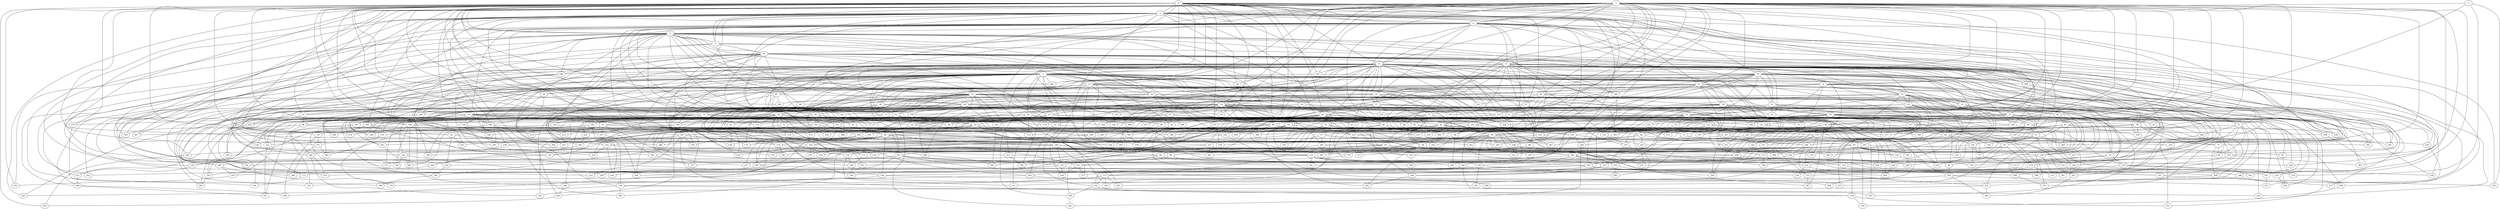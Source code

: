 strict graph "barabasi_albert_graph(400,3)" {
0;
1;
2;
3;
4;
5;
6;
7;
8;
9;
10;
11;
12;
13;
14;
15;
16;
17;
18;
19;
20;
21;
22;
23;
24;
25;
26;
27;
28;
29;
30;
31;
32;
33;
34;
35;
36;
37;
38;
39;
40;
41;
42;
43;
44;
45;
46;
47;
48;
49;
50;
51;
52;
53;
54;
55;
56;
57;
58;
59;
60;
61;
62;
63;
64;
65;
66;
67;
68;
69;
70;
71;
72;
73;
74;
75;
76;
77;
78;
79;
80;
81;
82;
83;
84;
85;
86;
87;
88;
89;
90;
91;
92;
93;
94;
95;
96;
97;
98;
99;
100;
101;
102;
103;
104;
105;
106;
107;
108;
109;
110;
111;
112;
113;
114;
115;
116;
117;
118;
119;
120;
121;
122;
123;
124;
125;
126;
127;
128;
129;
130;
131;
132;
133;
134;
135;
136;
137;
138;
139;
140;
141;
142;
143;
144;
145;
146;
147;
148;
149;
150;
151;
152;
153;
154;
155;
156;
157;
158;
159;
160;
161;
162;
163;
164;
165;
166;
167;
168;
169;
170;
171;
172;
173;
174;
175;
176;
177;
178;
179;
180;
181;
182;
183;
184;
185;
186;
187;
188;
189;
190;
191;
192;
193;
194;
195;
196;
197;
198;
199;
200;
201;
202;
203;
204;
205;
206;
207;
208;
209;
210;
211;
212;
213;
214;
215;
216;
217;
218;
219;
220;
221;
222;
223;
224;
225;
226;
227;
228;
229;
230;
231;
232;
233;
234;
235;
236;
237;
238;
239;
240;
241;
242;
243;
244;
245;
246;
247;
248;
249;
250;
251;
252;
253;
254;
255;
256;
257;
258;
259;
260;
261;
262;
263;
264;
265;
266;
267;
268;
269;
270;
271;
272;
273;
274;
275;
276;
277;
278;
279;
280;
281;
282;
283;
284;
285;
286;
287;
288;
289;
290;
291;
292;
293;
294;
295;
296;
297;
298;
299;
300;
301;
302;
303;
304;
305;
306;
307;
308;
309;
310;
311;
312;
313;
314;
315;
316;
317;
318;
319;
320;
321;
322;
323;
324;
325;
326;
327;
328;
329;
330;
331;
332;
333;
334;
335;
336;
337;
338;
339;
340;
341;
342;
343;
344;
345;
346;
347;
348;
349;
350;
351;
352;
353;
354;
355;
356;
357;
358;
359;
360;
361;
362;
363;
364;
365;
366;
367;
368;
369;
370;
371;
372;
373;
374;
375;
376;
377;
378;
379;
380;
381;
382;
383;
384;
385;
386;
387;
388;
389;
390;
391;
392;
393;
394;
395;
396;
397;
398;
399;
0 -- 256  [is_available=True, prob="0.308667599367"];
0 -- 257  [is_available=True, prob="0.228977332198"];
0 -- 3  [is_available=True, prob="1.0"];
0 -- 4  [is_available=True, prob="1.0"];
0 -- 5  [is_available=True, prob="0.192857556539"];
0 -- 6  [is_available=True, prob="0.366102355191"];
0 -- 7  [is_available=True, prob="0.117944438739"];
0 -- 137  [is_available=True, prob="0.742471773669"];
0 -- 268  [is_available=True, prob="1.0"];
0 -- 13  [is_available=True, prob="0.198062897064"];
0 -- 14  [is_available=True, prob="1.0"];
0 -- 19  [is_available=True, prob="0.185405079694"];
0 -- 148  [is_available=True, prob="0.0605735356238"];
0 -- 150  [is_available=True, prob="0.36543481016"];
0 -- 23  [is_available=True, prob="0.735076526358"];
0 -- 24  [is_available=True, prob="0.11133490013"];
0 -- 156  [is_available=True, prob="1.0"];
0 -- 159  [is_available=True, prob="0.0488447899495"];
0 -- 288  [is_available=True, prob="0.867386626427"];
0 -- 162  [is_available=True, prob="0.329777788531"];
0 -- 166  [is_available=True, prob="0.372187069521"];
0 -- 40  [is_available=True, prob="0.467763392287"];
0 -- 297  [is_available=True, prob="1.0"];
0 -- 42  [is_available=True, prob="0.056471767199"];
0 -- 302  [is_available=True, prob="0.841446057516"];
0 -- 48  [is_available=True, prob="0.947910484106"];
0 -- 308  [is_available=True, prob="0.501861372136"];
0 -- 313  [is_available=True, prob="1.0"];
0 -- 333  [is_available=True, prob="0.176424582741"];
0 -- 207  [is_available=True, prob="1.0"];
0 -- 81  [is_available=True, prob="0.76716777917"];
0 -- 213  [is_available=True, prob="0.686405477697"];
0 -- 350  [is_available=True, prob="0.315138561085"];
0 -- 233  [is_available=True, prob="1.0"];
0 -- 108  [is_available=True, prob="0.679412244208"];
0 -- 376  [is_available=True, prob="0.793351878945"];
0 -- 397  [is_available=True, prob="0.589972288764"];
1 -- 3  [is_available=True, prob="0.561758579413"];
1 -- 4  [is_available=True, prob="1.0"];
1 -- 5  [is_available=True, prob="1.0"];
1 -- 6  [is_available=True, prob="0.971149947037"];
1 -- 8  [is_available=True, prob="0.286651360514"];
1 -- 9  [is_available=True, prob="1.0"];
1 -- 10  [is_available=True, prob="0.830532965726"];
1 -- 11  [is_available=True, prob="0.232319225973"];
1 -- 13  [is_available=True, prob="0.153039383321"];
1 -- 270  [is_available=True, prob="1.0"];
1 -- 143  [is_available=True, prob="0.250046207816"];
1 -- 16  [is_available=True, prob="0.623961514456"];
1 -- 19  [is_available=True, prob="1.0"];
1 -- 21  [is_available=True, prob="0.504623668248"];
1 -- 279  [is_available=True, prob="1.0"];
1 -- 26  [is_available=True, prob="1.0"];
1 -- 27  [is_available=True, prob="0.347397086211"];
1 -- 30  [is_available=True, prob="1.0"];
1 -- 283  [is_available=True, prob="1.0"];
1 -- 36  [is_available=True, prob="0.0193547489654"];
1 -- 38  [is_available=True, prob="0.586616775506"];
1 -- 167  [is_available=True, prob="0.756295713083"];
1 -- 41  [is_available=True, prob="0.112602275333"];
1 -- 44  [is_available=True, prob="0.623628223099"];
1 -- 50  [is_available=True, prob="1.0"];
1 -- 53  [is_available=True, prob="0.542017359466"];
1 -- 54  [is_available=True, prob="0.0194987726946"];
1 -- 137  [is_available=True, prob="0.415480098909"];
1 -- 187  [is_available=True, prob="0.301286578242"];
1 -- 61  [is_available=True, prob="1.0"];
1 -- 64  [is_available=True, prob="0.582317073545"];
1 -- 194  [is_available=True, prob="0.958224295968"];
1 -- 139  [is_available=True, prob="0.0174062816595"];
1 -- 75  [is_available=True, prob="0.58284238263"];
1 -- 322  [is_available=True, prob="0.106206428533"];
1 -- 227  [is_available=True, prob="0.517963843857"];
1 -- 267  [is_available=True, prob="0.0611792262606"];
1 -- 89  [is_available=True, prob="1.0"];
1 -- 92  [is_available=True, prob="0.215510731554"];
1 -- 99  [is_available=True, prob="1.0"];
1 -- 101  [is_available=True, prob="0.568553637434"];
1 -- 195  [is_available=True, prob="0.188701972249"];
1 -- 236  [is_available=True, prob="0.918821565007"];
1 -- 110  [is_available=True, prob="0.343818539885"];
1 -- 114  [is_available=True, prob="0.600099755056"];
1 -- 345  [is_available=True, prob="1.0"];
2 -- 49  [is_available=True, prob="0.456365733985"];
2 -- 3  [is_available=True, prob="1.0"];
2 -- 165  [is_available=True, prob="0.0939863981133"];
2 -- 219  [is_available=True, prob="0.763029385077"];
3 -- 4  [is_available=True, prob="0.725484674774"];
3 -- 9  [is_available=True, prob="0.743615035781"];
3 -- 267  [is_available=True, prob="0.176036175174"];
3 -- 12  [is_available=True, prob="0.675239642658"];
3 -- 143  [is_available=True, prob="1.0"];
3 -- 280  [is_available=True, prob="1.0"];
3 -- 21  [is_available=True, prob="0.314134906588"];
3 -- 152  [is_available=True, prob="0.575025199295"];
3 -- 26  [is_available=True, prob="0.232785265997"];
3 -- 165  [is_available=True, prob="1.0"];
3 -- 40  [is_available=True, prob="1.0"];
3 -- 170  [is_available=True, prob="0.347088367725"];
3 -- 44  [is_available=True, prob="0.325359667856"];
3 -- 180  [is_available=True, prob="0.826256494528"];
3 -- 55  [is_available=True, prob="0.69950754663"];
3 -- 67  [is_available=True, prob="0.525072982949"];
3 -- 70  [is_available=True, prob="0.797757617972"];
3 -- 328  [is_available=True, prob="0.618606020411"];
3 -- 329  [is_available=True, prob="0.95991862556"];
3 -- 81  [is_available=True, prob="1.0"];
3 -- 100  [is_available=True, prob="0.468478680188"];
3 -- 102  [is_available=True, prob="0.936174822556"];
3 -- 232  [is_available=True, prob="0.181651228575"];
3 -- 234  [is_available=True, prob="0.0377203518183"];
3 -- 372  [is_available=True, prob="0.563198420997"];
3 -- 125  [is_available=True, prob="0.0243173329017"];
3 -- 255  [is_available=True, prob="0.730785010674"];
4 -- 5  [is_available=True, prob="0.90211742015"];
4 -- 6  [is_available=True, prob="0.620176038329"];
4 -- 8  [is_available=True, prob="0.356974101491"];
4 -- 11  [is_available=True, prob="0.468249938754"];
4 -- 15  [is_available=True, prob="0.341374462794"];
4 -- 20  [is_available=True, prob="0.408392671152"];
4 -- 29  [is_available=True, prob="0.203292169594"];
4 -- 37  [is_available=True, prob="0.44005115431"];
4 -- 39  [is_available=True, prob="0.117193248307"];
4 -- 172  [is_available=True, prob="0.506051510934"];
4 -- 48  [is_available=True, prob="1.0"];
4 -- 69  [is_available=True, prob="0.782757732965"];
4 -- 326  [is_available=True, prob="0.898393314955"];
4 -- 76  [is_available=True, prob="0.407174938642"];
4 -- 77  [is_available=True, prob="0.931785487648"];
4 -- 78  [is_available=True, prob="0.190815180509"];
4 -- 87  [is_available=True, prob="1.0"];
4 -- 352  [is_available=True, prob="0.487150670716"];
4 -- 106  [is_available=True, prob="0.0460411884179"];
4 -- 295  [is_available=True, prob="1.0"];
4 -- 243  [is_available=True, prob="0.251918716346"];
4 -- 374  [is_available=True, prob="0.0106936450157"];
4 -- 254  [is_available=True, prob="0.471226234381"];
5 -- 258  [is_available=True, prob="0.582113193262"];
5 -- 7  [is_available=True, prob="0.226615397106"];
5 -- 9  [is_available=True, prob="0.121837317383"];
5 -- 10  [is_available=True, prob="0.734277740369"];
5 -- 142  [is_available=True, prob="0.599532445113"];
5 -- 146  [is_available=True, prob="0.287954806109"];
5 -- 22  [is_available=True, prob="0.446733830885"];
5 -- 152  [is_available=True, prob="0.143237984637"];
5 -- 282  [is_available=True, prob="0.264298850569"];
5 -- 31  [is_available=True, prob="0.0143418240055"];
5 -- 289  [is_available=True, prob="0.810499519123"];
5 -- 368  [is_available=True, prob="0.667015822566"];
5 -- 183  [is_available=True, prob="0.74373574591"];
5 -- 190  [is_available=True, prob="1.0"];
5 -- 117  [is_available=True, prob="0.289068110299"];
5 -- 197  [is_available=True, prob="0.295474056703"];
5 -- 333  [is_available=True, prob="1.0"];
5 -- 208  [is_available=True, prob="0.851422497927"];
5 -- 83  [is_available=True, prob="1.0"];
5 -- 91  [is_available=True, prob="0.57760166154"];
5 -- 352  [is_available=True, prob="0.650652429973"];
5 -- 80  [is_available=True, prob="0.622331786666"];
5 -- 98  [is_available=True, prob="0.17689878375"];
5 -- 336  [is_available=True, prob="0.838260034689"];
5 -- 245  [is_available=True, prob="0.472193971224"];
5 -- 248  [is_available=True, prob="1.0"];
5 -- 383  [is_available=True, prob="0.154485530111"];
6 -- 131  [is_available=True, prob="0.711789872354"];
6 -- 7  [is_available=True, prob="1.0"];
6 -- 12  [is_available=True, prob="0.51361784945"];
6 -- 14  [is_available=True, prob="0.813243912489"];
6 -- 15  [is_available=True, prob="1.0"];
6 -- 144  [is_available=True, prob="0.743500532261"];
6 -- 17  [is_available=True, prob="1.0"];
6 -- 18  [is_available=True, prob="0.120516876359"];
6 -- 276  [is_available=True, prob="0.28281599597"];
6 -- 29  [is_available=True, prob="0.605473655115"];
6 -- 31  [is_available=True, prob="0.474465911334"];
6 -- 34  [is_available=True, prob="0.911257969053"];
6 -- 35  [is_available=True, prob="1.0"];
6 -- 41  [is_available=True, prob="1.0"];
6 -- 43  [is_available=True, prob="1.0"];
6 -- 175  [is_available=True, prob="1.0"];
6 -- 385  [is_available=True, prob="0.0968898009895"];
6 -- 50  [is_available=True, prob="1.0"];
6 -- 51  [is_available=True, prob="1.0"];
6 -- 199  [is_available=True, prob="0.30326183012"];
6 -- 53  [is_available=True, prob="0.606010940311"];
6 -- 186  [is_available=True, prob="0.368831566979"];
6 -- 377  [is_available=True, prob="1.0"];
6 -- 317  [is_available=True, prob="0.22124292833"];
6 -- 63  [is_available=True, prob="1.0"];
6 -- 193  [is_available=True, prob="1.0"];
6 -- 71  [is_available=True, prob="1.0"];
6 -- 201  [is_available=True, prob="0.118466644339"];
6 -- 202  [is_available=True, prob="1.0"];
6 -- 334  [is_available=True, prob="0.847932014478"];
6 -- 85  [is_available=True, prob="0.942394296326"];
6 -- 87  [is_available=True, prob="0.583858471357"];
6 -- 143  [is_available=True, prob="1.0"];
6 -- 221  [is_available=True, prob="0.979492881256"];
6 -- 94  [is_available=True, prob="0.0780459841335"];
6 -- 226  [is_available=True, prob="0.620406489646"];
6 -- 358  [is_available=True, prob="0.399596023037"];
6 -- 104  [is_available=True, prob="1.0"];
6 -- 105  [is_available=True, prob="0.725247626577"];
6 -- 106  [is_available=True, prob="1.0"];
6 -- 235  [is_available=True, prob="0.312695788942"];
6 -- 146  [is_available=True, prob="1.0"];
6 -- 367  [is_available=True, prob="1.0"];
6 -- 368  [is_available=True, prob="0.687581200465"];
6 -- 120  [is_available=True, prob="1.0"];
6 -- 121  [is_available=True, prob="0.37466375408"];
7 -- 384  [is_available=True, prob="0.109314004237"];
7 -- 8  [is_available=True, prob="0.379302358838"];
7 -- 268  [is_available=True, prob="0.0559614089339"];
7 -- 13  [is_available=True, prob="0.125311296139"];
7 -- 18  [is_available=True, prob="0.977312051261"];
7 -- 20  [is_available=True, prob="0.741738707116"];
7 -- 153  [is_available=True, prob="0.263234322221"];
7 -- 26  [is_available=True, prob="0.971694416837"];
7 -- 27  [is_available=True, prob="0.341688939266"];
7 -- 282  [is_available=True, prob="1.0"];
7 -- 289  [is_available=True, prob="0.440027646775"];
7 -- 34  [is_available=True, prob="0.14412186526"];
7 -- 262  [is_available=True, prob="0.046275860554"];
7 -- 38  [is_available=True, prob="0.360938032873"];
7 -- 39  [is_available=True, prob="0.706950030415"];
7 -- 300  [is_available=True, prob="0.113242196665"];
7 -- 221  [is_available=True, prob="0.725532284457"];
7 -- 176  [is_available=True, prob="1.0"];
7 -- 200  [is_available=True, prob="0.155013839495"];
7 -- 307  [is_available=True, prob="0.845090326115"];
7 -- 52  [is_available=True, prob="1.0"];
7 -- 56  [is_available=True, prob="0.484113937572"];
7 -- 180  [is_available=True, prob="0.412632767257"];
7 -- 60  [is_available=True, prob="0.634252998306"];
7 -- 189  [is_available=True, prob="0.305589429376"];
7 -- 62  [is_available=True, prob="0.124646170878"];
7 -- 321  [is_available=True, prob="1.0"];
7 -- 66  [is_available=True, prob="0.961620456478"];
7 -- 72  [is_available=True, prob="0.223253899078"];
7 -- 329  [is_available=True, prob="0.256098674329"];
7 -- 87  [is_available=True, prob="0.324316544242"];
7 -- 88  [is_available=True, prob="0.965445568922"];
7 -- 93  [is_available=True, prob="0.690946246983"];
7 -- 351  [is_available=True, prob="0.383812033274"];
7 -- 353  [is_available=True, prob="1.0"];
7 -- 226  [is_available=True, prob="0.742856155645"];
7 -- 103  [is_available=True, prob="1.0"];
7 -- 194  [is_available=True, prob="0.0836376101527"];
7 -- 234  [is_available=True, prob="1.0"];
7 -- 116  [is_available=True, prob="0.700830040881"];
7 -- 349  [is_available=True, prob="0.688583020288"];
7 -- 249  [is_available=True, prob="0.0156536095026"];
7 -- 127  [is_available=True, prob="0.466566661129"];
8 -- 32  [is_available=True, prob="0.746865332967"];
8 -- 38  [is_available=True, prob="0.269271854551"];
8 -- 74  [is_available=True, prob="1.0"];
8 -- 295  [is_available=True, prob="0.788724897512"];
8 -- 12  [is_available=True, prob="0.846245734376"];
8 -- 109  [is_available=True, prob="0.305574091169"];
8 -- 334  [is_available=True, prob="1.0"];
8 -- 173  [is_available=True, prob="0.0335835348127"];
8 -- 128  [is_available=True, prob="0.45957396146"];
8 -- 244  [is_available=True, prob="0.570637771682"];
8 -- 120  [is_available=True, prob="0.176795687474"];
8 -- 60  [is_available=True, prob="1.0"];
9 -- 96  [is_available=True, prob="0.136147140888"];
9 -- 66  [is_available=True, prob="0.0943807228554"];
9 -- 166  [is_available=True, prob="0.49371923935"];
9 -- 10  [is_available=True, prob="0.935133335339"];
9 -- 212  [is_available=True, prob="0.672705878912"];
9 -- 22  [is_available=True, prob="0.4812297834"];
10 -- 134  [is_available=True, prob="1.0"];
10 -- 11  [is_available=True, prob="0.74006987284"];
10 -- 18  [is_available=True, prob="1.0"];
10 -- 278  [is_available=True, prob="0.446151876465"];
10 -- 25  [is_available=True, prob="1.0"];
10 -- 155  [is_available=True, prob="0.952961399818"];
10 -- 164  [is_available=True, prob="0.78483784658"];
10 -- 297  [is_available=True, prob="0.0247752366253"];
10 -- 42  [is_available=True, prob="1.0"];
10 -- 45  [is_available=True, prob="0.4298752241"];
10 -- 175  [is_available=True, prob="0.104257523011"];
10 -- 54  [is_available=True, prob="0.610327836762"];
10 -- 265  [is_available=True, prob="1.0"];
10 -- 318  [is_available=True, prob="0.115168371674"];
10 -- 322  [is_available=True, prob="0.00725963985818"];
10 -- 395  [is_available=True, prob="0.567151259469"];
10 -- 325  [is_available=True, prob="1.0"];
10 -- 146  [is_available=True, prob="0.0888035857795"];
10 -- 110  [is_available=True, prob="0.865358776688"];
10 -- 119  [is_available=True, prob="0.58967347464"];
10 -- 376  [is_available=True, prob="1.0"];
11 -- 268  [is_available=True, prob="0.357311726806"];
11 -- 142  [is_available=True, prob="0.777715219643"];
11 -- 275  [is_available=True, prob="0.116042739246"];
11 -- 276  [is_available=True, prob="0.813649641036"];
11 -- 285  [is_available=True, prob="0.974492957926"];
11 -- 163  [is_available=True, prob="0.872283648948"];
11 -- 164  [is_available=True, prob="0.81211303048"];
11 -- 47  [is_available=True, prob="1.0"];
11 -- 51  [is_available=True, prob="0.209491094693"];
11 -- 62  [is_available=True, prob="1.0"];
11 -- 192  [is_available=True, prob="0.278029370294"];
11 -- 67  [is_available=True, prob="0.404986010799"];
11 -- 342  [is_available=True, prob="1.0"];
11 -- 215  [is_available=True, prob="0.808298334886"];
11 -- 90  [is_available=True, prob="0.600692932796"];
11 -- 102  [is_available=True, prob="0.396377942989"];
11 -- 359  [is_available=True, prob="0.68134744049"];
11 -- 323  [is_available=True, prob="0.283202812082"];
11 -- 19  [is_available=True, prob="0.865542920115"];
11 -- 118  [is_available=True, prob="0.613216603646"];
11 -- 248  [is_available=True, prob="1.0"];
11 -- 195  [is_available=True, prob="0.0583561066773"];
12 -- 135  [is_available=True, prob="0.0800353875053"];
12 -- 14  [is_available=True, prob="0.259890634478"];
12 -- 17  [is_available=True, prob="1.0"];
12 -- 286  [is_available=True, prob="0.482442534698"];
12 -- 160  [is_available=True, prob="0.578690538365"];
12 -- 33  [is_available=True, prob="0.940265587996"];
12 -- 290  [is_available=True, prob="0.95362685043"];
12 -- 294  [is_available=True, prob="1.0"];
12 -- 39  [is_available=True, prob="0.785532090313"];
12 -- 43  [is_available=True, prob="0.762849284006"];
12 -- 176  [is_available=True, prob="0.398934382298"];
12 -- 311  [is_available=True, prob="0.961785453558"];
12 -- 59  [is_available=True, prob="0.331476988581"];
12 -- 331  [is_available=True, prob="0.888592480308"];
12 -- 206  [is_available=True, prob="1.0"];
12 -- 80  [is_available=True, prob="0.491645564253"];
12 -- 89  [is_available=True, prob="1.0"];
12 -- 224  [is_available=True, prob="0.677289815512"];
12 -- 124  [is_available=True, prob="1.0"];
12 -- 252  [is_available=True, prob="0.688474820089"];
13 -- 36  [is_available=True, prob="0.0246066458085"];
13 -- 65  [is_available=True, prob="0.537598753095"];
13 -- 129  [is_available=True, prob="1.0"];
13 -- 393  [is_available=True, prob="0.912187419993"];
13 -- 203  [is_available=True, prob="0.484301954525"];
13 -- 174  [is_available=True, prob="0.726850749979"];
13 -- 15  [is_available=True, prob="0.479316955591"];
13 -- 16  [is_available=True, prob="0.938219422027"];
13 -- 337  [is_available=True, prob="0.386073564482"];
13 -- 338  [is_available=True, prob="1.0"];
13 -- 22  [is_available=True, prob="0.0266812049016"];
13 -- 346  [is_available=True, prob="1.0"];
13 -- 28  [is_available=True, prob="0.1350244588"];
13 -- 382  [is_available=True, prob="1.0"];
14 -- 385  [is_available=True, prob="0.401146113229"];
14 -- 264  [is_available=True, prob="1.0"];
14 -- 137  [is_available=True, prob="0.631514595152"];
14 -- 138  [is_available=True, prob="0.193619098337"];
14 -- 16  [is_available=True, prob="1.0"];
14 -- 20  [is_available=True, prob="1.0"];
14 -- 23  [is_available=True, prob="0.0621650665693"];
14 -- 24  [is_available=True, prob="0.734489835469"];
14 -- 393  [is_available=True, prob="0.210433958883"];
14 -- 163  [is_available=True, prob="0.36859217646"];
14 -- 46  [is_available=True, prob="0.0742120202485"];
14 -- 183  [is_available=True, prob="0.800059159433"];
14 -- 315  [is_available=True, prob="0.96713552678"];
14 -- 60  [is_available=True, prob="0.873445706092"];
14 -- 61  [is_available=True, prob="0.0696828190855"];
14 -- 63  [is_available=True, prob="0.711019842667"];
14 -- 70  [is_available=True, prob="0.679970118578"];
14 -- 71  [is_available=True, prob="0.357500885297"];
14 -- 330  [is_available=True, prob="1.0"];
14 -- 77  [is_available=True, prob="1.0"];
14 -- 209  [is_available=True, prob="0.60028490469"];
14 -- 85  [is_available=True, prob="0.0457168421408"];
14 -- 95  [is_available=True, prob="1.0"];
14 -- 357  [is_available=True, prob="0.477975176933"];
14 -- 236  [is_available=True, prob="1.0"];
14 -- 114  [is_available=True, prob="0.899403532143"];
14 -- 319  [is_available=True, prob="0.016187259515"];
15 -- 66  [is_available=True, prob="0.568547949979"];
15 -- 163  [is_available=True, prob="1.0"];
15 -- 177  [is_available=True, prob="0.735174354014"];
15 -- 109  [is_available=True, prob="1.0"];
15 -- 17  [is_available=True, prob="1.0"];
15 -- 82  [is_available=True, prob="1.0"];
15 -- 153  [is_available=True, prob="0.787071252826"];
16 -- 88  [is_available=True, prob="0.0392268579092"];
16 -- 205  [is_available=True, prob="1.0"];
17 -- 64  [is_available=True, prob="0.697811457617"];
17 -- 42  [is_available=True, prob="0.816520050385"];
17 -- 112  [is_available=True, prob="0.294758968813"];
17 -- 178  [is_available=True, prob="1.0"];
17 -- 53  [is_available=True, prob="0.357120261526"];
17 -- 79  [is_available=True, prob="0.676592058857"];
17 -- 188  [is_available=True, prob="1.0"];
17 -- 319  [is_available=True, prob="0.57949058511"];
18 -- 288  [is_available=True, prob="0.162739110946"];
18 -- 228  [is_available=True, prob="1.0"];
18 -- 392  [is_available=True, prob="0.728748225177"];
18 -- 178  [is_available=True, prob="0.239816267223"];
18 -- 93  [is_available=True, prob="0.401423604618"];
18 -- 50  [is_available=True, prob="1.0"];
18 -- 23  [is_available=True, prob="0.138004646722"];
18 -- 89  [is_available=True, prob="1.0"];
18 -- 155  [is_available=True, prob="0.0786612997746"];
18 -- 61  [is_available=True, prob="0.199352510409"];
18 -- 222  [is_available=True, prob="0.384991268902"];
18 -- 287  [is_available=True, prob="0.855478591461"];
19 -- 258  [is_available=True, prob="0.708529779548"];
19 -- 141  [is_available=True, prob="1.0"];
19 -- 21  [is_available=True, prob="0.786704552284"];
19 -- 25  [is_available=True, prob="0.375155205012"];
19 -- 282  [is_available=True, prob="0.607556468578"];
19 -- 27  [is_available=True, prob="0.958836794429"];
19 -- 28  [is_available=True, prob="1.0"];
19 -- 31  [is_available=True, prob="0.800083540251"];
19 -- 33  [is_available=True, prob="0.662654918849"];
19 -- 303  [is_available=True, prob="0.523005647822"];
19 -- 51  [is_available=True, prob="1.0"];
19 -- 56  [is_available=True, prob="0.297501683771"];
19 -- 324  [is_available=True, prob="1.0"];
19 -- 79  [is_available=True, prob="0.331156325384"];
19 -- 209  [is_available=True, prob="0.7450112645"];
19 -- 223  [is_available=True, prob="0.425346378469"];
19 -- 354  [is_available=True, prob="1.0"];
19 -- 228  [is_available=True, prob="0.693599393474"];
19 -- 111  [is_available=True, prob="0.763287136805"];
19 -- 247  [is_available=True, prob="0.950633084355"];
19 -- 378  [is_available=True, prob="0.260355549549"];
20 -- 131  [is_available=True, prob="0.827771591796"];
20 -- 69  [is_available=True, prob="0.127790287684"];
20 -- 103  [is_available=True, prob="1.0"];
20 -- 330  [is_available=True, prob="0.722672515205"];
20 -- 47  [is_available=True, prob="1.0"];
20 -- 183  [is_available=True, prob="0.955133105958"];
20 -- 388  [is_available=True, prob="0.747168642831"];
21 -- 68  [is_available=True, prob="0.48322394842"];
21 -- 342  [is_available=True, prob="1.0"];
21 -- 260  [is_available=True, prob="0.112528441332"];
21 -- 304  [is_available=True, prob="0.887589947768"];
21 -- 45  [is_available=True, prob="0.321419190871"];
21 -- 237  [is_available=True, prob="0.743156512819"];
21 -- 164  [is_available=True, prob="1.0"];
21 -- 254  [is_available=True, prob="0.0594127455524"];
21 -- 54  [is_available=True, prob="0.399609318246"];
21 -- 25  [is_available=True, prob="0.555761477459"];
21 -- 250  [is_available=True, prob="1.0"];
21 -- 284  [is_available=True, prob="0.0668120063595"];
21 -- 29  [is_available=True, prob="0.429052356517"];
21 -- 190  [is_available=True, prob="0.833487898175"];
22 -- 32  [is_available=True, prob="0.0301758783033"];
22 -- 256  [is_available=True, prob="0.964861236227"];
22 -- 34  [is_available=True, prob="0.0766062408032"];
22 -- 35  [is_available=True, prob="1.0"];
22 -- 356  [is_available=True, prob="0.367431826857"];
22 -- 71  [is_available=True, prob="0.0168863826572"];
22 -- 44  [is_available=True, prob="0.389367567488"];
22 -- 46  [is_available=True, prob="0.512572941057"];
22 -- 312  [is_available=True, prob="1.0"];
22 -- 308  [is_available=True, prob="0.817915448322"];
22 -- 181  [is_available=True, prob="0.943141166144"];
22 -- 310  [is_available=True, prob="0.380057276996"];
22 -- 233  [is_available=True, prob="1.0"];
22 -- 24  [is_available=True, prob="0.479404474511"];
22 -- 349  [is_available=True, prob="0.0770474070471"];
23 -- 363  [is_available=True, prob="0.172764750792"];
23 -- 145  [is_available=True, prob="1.0"];
23 -- 57  [is_available=True, prob="1.0"];
24 -- 279  [is_available=True, prob="0.723100939473"];
24 -- 100  [is_available=True, prob="0.281600189149"];
24 -- 263  [is_available=True, prob="0.646591697898"];
24 -- 234  [is_available=True, prob="0.420856174176"];
24 -- 107  [is_available=True, prob="0.531732811953"];
24 -- 173  [is_available=True, prob="0.903435245581"];
24 -- 47  [is_available=True, prob="0.200471849587"];
24 -- 177  [is_available=True, prob="0.406943338145"];
24 -- 205  [is_available=True, prob="0.793129103382"];
24 -- 180  [is_available=True, prob="0.935537453483"];
24 -- 55  [is_available=True, prob="0.93651301455"];
24 -- 356  [is_available=True, prob="0.802492718795"];
24 -- 58  [is_available=True, prob="0.805816167306"];
24 -- 251  [is_available=True, prob="1.0"];
24 -- 346  [is_available=True, prob="1.0"];
25 -- 32  [is_available=True, prob="0.372196557237"];
25 -- 33  [is_available=True, prob="0.49949308825"];
25 -- 68  [is_available=True, prob="0.322998168458"];
25 -- 348  [is_available=True, prob="0.457896528989"];
25 -- 299  [is_available=True, prob="0.992370501029"];
25 -- 216  [is_available=True, prob="0.286687561793"];
25 -- 120  [is_available=True, prob="0.381057161315"];
25 -- 388  [is_available=True, prob="1.0"];
25 -- 28  [is_available=True, prob="0.900482319837"];
25 -- 30  [is_available=True, prob="0.362043183268"];
25 -- 351  [is_available=True, prob="0.444315349749"];
26 -- 266  [is_available=True, prob="0.0375126696"];
27 -- 160  [is_available=True, prob="0.550907381734"];
27 -- 392  [is_available=True, prob="0.588190511498"];
27 -- 100  [is_available=True, prob="0.415155158933"];
27 -- 181  [is_available=True, prob="0.329024679234"];
27 -- 72  [is_available=True, prob="0.591507073814"];
27 -- 107  [is_available=True, prob="0.254269107515"];
27 -- 140  [is_available=True, prob="0.0803407612827"];
27 -- 369  [is_available=True, prob="0.36197117317"];
27 -- 117  [is_available=True, prob="0.458817702771"];
27 -- 184  [is_available=True, prob="0.774110739802"];
27 -- 132  [is_available=True, prob="0.575699934327"];
27 -- 187  [is_available=True, prob="1.0"];
27 -- 350  [is_available=True, prob="0.425645164168"];
27 -- 95  [is_available=True, prob="0.838275493686"];
28 -- 35  [is_available=True, prob="0.97664741417"];
28 -- 134  [is_available=True, prob="0.766018090959"];
28 -- 263  [is_available=True, prob="0.746727677962"];
28 -- 125  [is_available=True, prob="0.0404540595357"];
29 -- 126  [is_available=True, prob="0.869681719219"];
29 -- 227  [is_available=True, prob="1.0"];
29 -- 350  [is_available=True, prob="0.290740000202"];
29 -- 264  [is_available=True, prob="0.372556612035"];
29 -- 45  [is_available=True, prob="0.0412828454076"];
29 -- 273  [is_available=True, prob="0.0977234050594"];
29 -- 355  [is_available=True, prob="1.0"];
29 -- 52  [is_available=True, prob="0.73136952126"];
29 -- 86  [is_available=True, prob="0.389394153039"];
29 -- 315  [is_available=True, prob="0.0678888365189"];
29 -- 91  [is_available=True, prob="1.0"];
29 -- 30  [is_available=True, prob="0.971439452148"];
29 -- 319  [is_available=True, prob="0.888872410762"];
30 -- 41  [is_available=True, prob="0.487447645021"];
30 -- 335  [is_available=True, prob="0.575151137382"];
30 -- 52  [is_available=True, prob="1.0"];
30 -- 57  [is_available=True, prob="0.58486883992"];
31 -- 353  [is_available=True, prob="0.249249075592"];
31 -- 322  [is_available=True, prob="1.0"];
31 -- 135  [is_available=True, prob="0.0961430100043"];
31 -- 49  [is_available=True, prob="0.863531100102"];
31 -- 122  [is_available=True, prob="0.562644308199"];
31 -- 91  [is_available=True, prob="0.813230849857"];
31 -- 222  [is_available=True, prob="0.227022015406"];
32 -- 133  [is_available=True, prob="0.912236747539"];
32 -- 265  [is_available=True, prob="0.426724169902"];
32 -- 174  [is_available=True, prob="0.525425050913"];
32 -- 46  [is_available=True, prob="1.0"];
32 -- 48  [is_available=True, prob="0.644265335035"];
32 -- 305  [is_available=True, prob="0.60444804389"];
32 -- 185  [is_available=True, prob="1.0"];
32 -- 318  [is_available=True, prob="1.0"];
32 -- 74  [is_available=True, prob="0.69137711224"];
32 -- 203  [is_available=True, prob="0.411285068119"];
32 -- 226  [is_available=True, prob="0.862353741779"];
32 -- 210  [is_available=True, prob="0.769411993956"];
32 -- 83  [is_available=True, prob="0.70748639343"];
32 -- 97  [is_available=True, prob="1.0"];
32 -- 98  [is_available=True, prob="1.0"];
32 -- 227  [is_available=True, prob="1.0"];
32 -- 103  [is_available=True, prob="0.988749085071"];
32 -- 111  [is_available=True, prob="0.67384890551"];
32 -- 371  [is_available=True, prob="1.0"];
32 -- 118  [is_available=True, prob="0.803297902161"];
32 -- 122  [is_available=True, prob="0.736971609822"];
32 -- 123  [is_available=True, prob="0.269428962927"];
33 -- 37  [is_available=True, prob="0.813986923204"];
33 -- 198  [is_available=True, prob="0.197588009608"];
33 -- 244  [is_available=True, prob="0.61994424113"];
33 -- 252  [is_available=True, prob="0.324527733796"];
34 -- 131  [is_available=True, prob="0.010778160213"];
34 -- 37  [is_available=True, prob="0.80590608453"];
34 -- 43  [is_available=True, prob="0.794671507908"];
34 -- 365  [is_available=True, prob="0.0106818653022"];
34 -- 337  [is_available=True, prob="0.684440688457"];
34 -- 122  [is_available=True, prob="1.0"];
34 -- 381  [is_available=True, prob="0.59871311761"];
35 -- 36  [is_available=True, prob="0.749806598453"];
35 -- 166  [is_available=True, prob="1.0"];
35 -- 204  [is_available=True, prob="1.0"];
35 -- 266  [is_available=True, prob="1.0"];
35 -- 140  [is_available=True, prob="0.759146239501"];
35 -- 304  [is_available=True, prob="0.179644641376"];
35 -- 337  [is_available=True, prob="1.0"];
35 -- 93  [is_available=True, prob="0.868135232594"];
35 -- 95  [is_available=True, prob="0.949984855871"];
36 -- 65  [is_available=True, prob="0.0348071180939"];
36 -- 40  [is_available=True, prob="1.0"];
36 -- 272  [is_available=True, prob="0.164066385628"];
36 -- 82  [is_available=True, prob="1.0"];
36 -- 56  [is_available=True, prob="0.600871091401"];
36 -- 185  [is_available=True, prob="0.941844630935"];
36 -- 59  [is_available=True, prob="1.0"];
37 -- 132  [is_available=True, prob="0.703464000319"];
37 -- 325  [is_available=True, prob="1.0"];
37 -- 328  [is_available=True, prob="1.0"];
37 -- 169  [is_available=True, prob="0.430218353563"];
37 -- 138  [is_available=True, prob="0.0347344659913"];
37 -- 139  [is_available=True, prob="1.0"];
37 -- 49  [is_available=True, prob="0.19178495756"];
37 -- 284  [is_available=True, prob="0.0864354170288"];
37 -- 156  [is_available=True, prob="0.165665117359"];
38 -- 162  [is_available=True, prob="0.963941804839"];
38 -- 67  [is_available=True, prob="1.0"];
38 -- 327  [is_available=True, prob="0.870771571143"];
38 -- 221  [is_available=True, prob="0.462675990495"];
38 -- 383  [is_available=True, prob="0.489525057067"];
39 -- 259  [is_available=True, prob="0.656227515532"];
39 -- 293  [is_available=True, prob="1.0"];
39 -- 72  [is_available=True, prob="0.31033685604"];
39 -- 76  [is_available=True, prob="0.10785302297"];
39 -- 139  [is_available=True, prob="0.860164639308"];
39 -- 178  [is_available=True, prob="0.728002960301"];
39 -- 363  [is_available=True, prob="0.551320202277"];
39 -- 205  [is_available=True, prob="0.124957444132"];
39 -- 112  [is_available=True, prob="0.371953882817"];
39 -- 305  [is_available=True, prob="1.0"];
39 -- 140  [is_available=True, prob="1.0"];
39 -- 116  [is_available=True, prob="0.50834676483"];
39 -- 119  [is_available=True, prob="1.0"];
39 -- 217  [is_available=True, prob="1.0"];
39 -- 155  [is_available=True, prob="1.0"];
39 -- 231  [is_available=True, prob="1.0"];
39 -- 215  [is_available=True, prob="1.0"];
39 -- 159  [is_available=True, prob="0.0597143095461"];
40 -- 65  [is_available=True, prob="0.921655477121"];
40 -- 97  [is_available=True, prob="0.761979418507"];
40 -- 169  [is_available=True, prob="0.201946807776"];
40 -- 263  [is_available=True, prob="0.295593837242"];
40 -- 172  [is_available=True, prob="1.0"];
40 -- 144  [is_available=True, prob="0.697996717444"];
40 -- 149  [is_available=True, prob="0.542397217097"];
40 -- 299  [is_available=True, prob="0.898008018794"];
40 -- 283  [is_available=True, prob="0.0987377269991"];
40 -- 254  [is_available=True, prob="0.639497979074"];
41 -- 395  [is_available=True, prob="1.0"];
41 -- 196  [is_available=True, prob="0.123157073788"];
41 -- 358  [is_available=True, prob="0.757393667897"];
41 -- 203  [is_available=True, prob="1.0"];
41 -- 332  [is_available=True, prob="0.837222286124"];
41 -- 109  [is_available=True, prob="0.11197184792"];
41 -- 370  [is_available=True, prob="0.593351537179"];
41 -- 390  [is_available=True, prob="1.0"];
41 -- 94  [is_available=True, prob="0.967957539607"];
41 -- 341  [is_available=True, prob="0.879170966007"];
42 -- 132  [is_available=True, prob="0.755919722903"];
42 -- 229  [is_available=True, prob="1.0"];
42 -- 316  [is_available=True, prob="0.915827964259"];
42 -- 108  [is_available=True, prob="1.0"];
42 -- 330  [is_available=True, prob="0.206621126148"];
42 -- 335  [is_available=True, prob="0.44145532219"];
42 -- 210  [is_available=True, prob="0.0139702083848"];
42 -- 217  [is_available=True, prob="0.214785190899"];
42 -- 196  [is_available=True, prob="0.151739468426"];
42 -- 58  [is_available=True, prob="0.15283271382"];
42 -- 124  [is_available=True, prob="0.0376270811794"];
42 -- 218  [is_available=True, prob="0.293246001936"];
42 -- 63  [is_available=True, prob="0.507878938755"];
43 -- 292  [is_available=True, prob="1.0"];
43 -- 230  [is_available=True, prob="0.113436005402"];
43 -- 399  [is_available=True, prob="0.0824733046191"];
43 -- 273  [is_available=True, prob="0.705091349116"];
43 -- 283  [is_available=True, prob="0.454023011857"];
43 -- 390  [is_available=True, prob="0.895881830088"];
44 -- 224  [is_available=True, prob="0.704535841534"];
44 -- 278  [is_available=True, prob="0.412012253319"];
44 -- 69  [is_available=True, prob="0.197485952088"];
44 -- 198  [is_available=True, prob="0.464793750123"];
44 -- 129  [is_available=True, prob="1.0"];
44 -- 257  [is_available=True, prob="0.596326795683"];
44 -- 78  [is_available=True, prob="0.0970157849682"];
44 -- 114  [is_available=True, prob="0.202245314522"];
44 -- 110  [is_available=True, prob="0.0982758460261"];
44 -- 345  [is_available=True, prob="0.472006891817"];
44 -- 286  [is_available=True, prob="0.289547683545"];
44 -- 62  [is_available=True, prob="0.552479626959"];
44 -- 213  [is_available=True, prob="0.962923402614"];
45 -- 96  [is_available=True, prob="0.446670991098"];
45 -- 188  [is_available=True, prob="0.206154452599"];
45 -- 294  [is_available=True, prob="0.133292250344"];
45 -- 253  [is_available=True, prob="0.974000139087"];
45 -- 167  [is_available=True, prob="0.848295307843"];
45 -- 73  [is_available=True, prob="0.201501471715"];
45 -- 311  [is_available=True, prob="1.0"];
45 -- 111  [is_available=True, prob="0.375705184883"];
45 -- 240  [is_available=True, prob="0.544944942335"];
45 -- 145  [is_available=True, prob="0.0782446592478"];
45 -- 384  [is_available=True, prob="0.788706353204"];
45 -- 106  [is_available=True, prob="0.167999845155"];
45 -- 55  [is_available=True, prob="0.344705038595"];
45 -- 280  [is_available=True, prob="0.473924741532"];
45 -- 58  [is_available=True, prob="1.0"];
45 -- 92  [is_available=True, prob="0.911800568676"];
46 -- 135  [is_available=True, prob="0.603601708568"];
46 -- 73  [is_available=True, prob="0.608830704329"];
46 -- 300  [is_available=True, prob="0.63266539323"];
46 -- 208  [is_available=True, prob="0.878271367196"];
46 -- 113  [is_available=True, prob="0.202288218818"];
46 -- 379  [is_available=True, prob="1.0"];
46 -- 220  [is_available=True, prob="0.56874243644"];
46 -- 127  [is_available=True, prob="0.283023846512"];
47 -- 291  [is_available=True, prob="0.218952545465"];
48 -- 358  [is_available=True, prob="0.349882922168"];
48 -- 75  [is_available=True, prob="0.477208666899"];
48 -- 343  [is_available=True, prob="0.502786557514"];
48 -- 125  [is_available=True, prob="0.95650809367"];
48 -- 223  [is_available=True, prob="1.0"];
49 -- 160  [is_available=True, prob="0.692230685662"];
49 -- 225  [is_available=True, prob="0.64900885564"];
49 -- 167  [is_available=True, prob="0.0947216806038"];
49 -- 371  [is_available=True, prob="0.858139234543"];
49 -- 57  [is_available=True, prob="0.0538128332101"];
49 -- 251  [is_available=True, prob="0.060818230737"];
50 -- 357  [is_available=True, prob="1.0"];
50 -- 170  [is_available=True, prob="1.0"];
50 -- 82  [is_available=True, prob="0.764657733256"];
50 -- 270  [is_available=True, prob="0.696462683579"];
50 -- 273  [is_available=True, prob="1.0"];
50 -- 157  [is_available=True, prob="0.948946478724"];
51 -- 128  [is_available=True, prob="1.0"];
51 -- 291  [is_available=True, prob="0.365175737514"];
51 -- 298  [is_available=True, prob="0.925321805914"];
51 -- 320  [is_available=True, prob="0.795113820707"];
51 -- 115  [is_available=True, prob="0.644854980208"];
51 -- 284  [is_available=True, prob="0.671141384679"];
51 -- 381  [is_available=True, prob="0.471063275133"];
52 -- 225  [is_available=True, prob="0.524946589711"];
52 -- 168  [is_available=True, prob="0.545068008073"];
52 -- 239  [is_available=True, prob="1.0"];
53 -- 99  [is_available=True, prob="0.704224782217"];
53 -- 70  [is_available=True, prob="0.437166062416"];
53 -- 199  [is_available=True, prob="0.614801351913"];
53 -- 233  [is_available=True, prob="0.0276501958167"];
53 -- 74  [is_available=True, prob="0.0789506657676"];
53 -- 366  [is_available=True, prob="0.51284352072"];
53 -- 88  [is_available=True, prob="0.0430271473455"];
53 -- 389  [is_available=True, prob="0.0735767816044"];
54 -- 274  [is_available=True, prob="1.0"];
54 -- 158  [is_available=True, prob="0.588518246724"];
55 -- 64  [is_available=True, prob="0.250992041223"];
55 -- 197  [is_available=True, prob="1.0"];
55 -- 168  [is_available=True, prob="0.0846066728535"];
55 -- 331  [is_available=True, prob="0.968276710313"];
55 -- 269  [is_available=True, prob="1.0"];
55 -- 81  [is_available=True, prob="0.770742877039"];
55 -- 182  [is_available=True, prob="0.877360174379"];
55 -- 59  [is_available=True, prob="0.882566329486"];
55 -- 293  [is_available=True, prob="0.494767804973"];
56 -- 302  [is_available=True, prob="0.609824769929"];
56 -- 98  [is_available=True, prob="1.0"];
56 -- 387  [is_available=True, prob="0.516037480684"];
56 -- 136  [is_available=True, prob="1.0"];
56 -- 295  [is_available=True, prob="0.141960822194"];
56 -- 78  [is_available=True, prob="0.667237693132"];
56 -- 181  [is_available=True, prob="0.816577204367"];
56 -- 196  [is_available=True, prob="0.122877680694"];
56 -- 218  [is_available=True, prob="0.732963274069"];
56 -- 347  [is_available=True, prob="0.986773110431"];
56 -- 380  [is_available=True, prob="0.0552276788476"];
56 -- 250  [is_available=True, prob="1.0"];
56 -- 127  [is_available=True, prob="0.881058063457"];
57 -- 324  [is_available=True, prob="1.0"];
57 -- 395  [is_available=True, prob="0.300330284709"];
57 -- 76  [is_available=True, prob="0.370134081183"];
57 -- 339  [is_available=True, prob="0.108558824043"];
57 -- 312  [is_available=True, prob="0.647793981883"];
59 -- 396  [is_available=True, prob="0.299546787988"];
59 -- 275  [is_available=True, prob="0.746954185553"];
60 -- 224  [is_available=True, prob="0.997331237508"];
60 -- 266  [is_available=True, prob="0.678270179362"];
60 -- 230  [is_available=True, prob="0.271526972799"];
60 -- 201  [is_available=True, prob="0.130379593469"];
60 -- 209  [is_available=True, prob="1.0"];
60 -- 241  [is_available=True, prob="0.233835542452"];
60 -- 113  [is_available=True, prob="0.82503079991"];
60 -- 373  [is_available=True, prob="0.716861095731"];
60 -- 151  [is_available=True, prob="0.0423028341923"];
60 -- 90  [is_available=True, prob="1.0"];
60 -- 186  [is_available=True, prob="0.0141275579829"];
62 -- 260  [is_available=True, prob="0.752319356862"];
62 -- 326  [is_available=True, prob="0.731345658697"];
62 -- 104  [is_available=True, prob="0.819926222458"];
62 -- 73  [is_available=True, prob="0.267894131991"];
62 -- 242  [is_available=True, prob="1.0"];
62 -- 84  [is_available=True, prob="1.0"];
62 -- 361  [is_available=True, prob="0.418109757082"];
62 -- 372  [is_available=True, prob="0.602552893636"];
62 -- 90  [is_available=True, prob="0.158138839471"];
64 -- 68  [is_available=True, prob="1.0"];
64 -- 97  [is_available=True, prob="0.669486624141"];
64 -- 179  [is_available=True, prob="0.0192621217137"];
64 -- 220  [is_available=True, prob="1.0"];
65 -- 272  [is_available=True, prob="0.807177749785"];
65 -- 112  [is_available=True, prob="0.527834272603"];
65 -- 115  [is_available=True, prob="0.624602195762"];
65 -- 86  [is_available=True, prob="0.039660419991"];
66 -- 79  [is_available=True, prob="1.0"];
67 -- 262  [is_available=True, prob="0.480816595572"];
67 -- 172  [is_available=True, prob="0.0821421404069"];
67 -- 147  [is_available=True, prob="0.885079019577"];
67 -- 278  [is_available=True, prob="0.0954803202102"];
67 -- 235  [is_available=True, prob="0.906386069739"];
68 -- 193  [is_available=True, prob="1.0"];
68 -- 102  [is_available=True, prob="0.504567693124"];
68 -- 77  [is_available=True, prob="0.849052479402"];
69 -- 386  [is_available=True, prob="0.68461656123"];
69 -- 99  [is_available=True, prob="0.557115735898"];
69 -- 324  [is_available=True, prob="0.518981999694"];
70 -- 171  [is_available=True, prob="0.983007985074"];
70 -- 301  [is_available=True, prob="0.213421017881"];
70 -- 210  [is_available=True, prob="0.390646858678"];
70 -- 84  [is_available=True, prob="0.0329789777017"];
70 -- 117  [is_available=True, prob="0.0145795961714"];
70 -- 154  [is_available=True, prob="1.0"];
70 -- 157  [is_available=True, prob="0.46420060899"];
70 -- 85  [is_available=True, prob="0.0299024093247"];
71 -- 107  [is_available=True, prob="0.341711199976"];
71 -- 86  [is_available=True, prob="0.825993079961"];
72 -- 101  [is_available=True, prob="1.0"];
72 -- 171  [is_available=True, prob="1.0"];
72 -- 313  [is_available=True, prob="0.781167352486"];
73 -- 136  [is_available=True, prob="0.0668397857423"];
73 -- 75  [is_available=True, prob="0.570383757811"];
75 -- 128  [is_available=True, prob="1.0"];
75 -- 298  [is_available=True, prob="1.0"];
76 -- 366  [is_available=True, prob="0.181101548353"];
76 -- 179  [is_available=True, prob="0.0743308755643"];
76 -- 340  [is_available=True, prob="0.100458415076"];
76 -- 118  [is_available=True, prob="0.457342712838"];
77 -- 175  [is_available=True, prob="0.485891939912"];
78 -- 200  [is_available=True, prob="0.464670339481"];
78 -- 105  [is_available=True, prob="1.0"];
78 -- 124  [is_available=True, prob="0.054704838701"];
78 -- 84  [is_available=True, prob="0.922437629323"];
78 -- 292  [is_available=True, prob="0.00696107010038"];
78 -- 92  [is_available=True, prob="0.894110001374"];
78 -- 94  [is_available=True, prob="0.641726647878"];
79 -- 104  [is_available=True, prob="1.0"];
79 -- 83  [is_available=True, prob="0.827699867316"];
79 -- 80  [is_available=True, prob="0.969132910257"];
79 -- 309  [is_available=True, prob="0.400592214242"];
79 -- 151  [is_available=True, prob="0.360740030328"];
79 -- 249  [is_available=True, prob="0.689708098879"];
80 -- 384  [is_available=True, prob="0.666497715949"];
80 -- 213  [is_available=True, prob="1.0"];
80 -- 375  [is_available=True, prob="0.0892777571329"];
80 -- 317  [is_available=True, prob="0.122772245415"];
81 -- 144  [is_available=True, prob="0.344725842606"];
81 -- 241  [is_available=True, prob="0.308924355587"];
81 -- 243  [is_available=True, prob="0.725914312568"];
82 -- 312  [is_available=True, prob="1.0"];
82 -- 151  [is_available=True, prob="0.530219672547"];
82 -- 216  [is_available=True, prob="0.914939157689"];
82 -- 347  [is_available=True, prob="0.176314200912"];
83 -- 229  [is_available=True, prob="0.630726695006"];
83 -- 394  [is_available=True, prob="0.162706526474"];
83 -- 365  [is_available=True, prob="0.0467341885001"];
83 -- 302  [is_available=True, prob="0.257662896763"];
83 -- 113  [is_available=True, prob="1.0"];
83 -- 116  [is_available=True, prob="1.0"];
83 -- 281  [is_available=True, prob="0.414102385793"];
83 -- 285  [is_available=True, prob="1.0"];
83 -- 133  [is_available=True, prob="0.904096841681"];
84 -- 96  [is_available=True, prob="0.871763460563"];
84 -- 289  [is_available=True, prob="0.179116988965"];
84 -- 251  [is_available=True, prob="0.136964764618"];
85 -- 150  [is_available=True, prob="0.487951589643"];
85 -- 141  [is_available=True, prob="1.0"];
86 -- 129  [is_available=True, prob="0.922359444946"];
86 -- 331  [is_available=True, prob="0.152246076108"];
86 -- 193  [is_available=True, prob="1.0"];
86 -- 108  [is_available=True, prob="1.0"];
86 -- 250  [is_available=True, prob="0.74503389408"];
86 -- 123  [is_available=True, prob="0.238710795291"];
87 -- 256  [is_available=True, prob="0.875286864155"];
87 -- 386  [is_available=True, prob="0.211797944202"];
87 -- 197  [is_available=True, prob="0.505222770914"];
87 -- 177  [is_available=True, prob="0.259403780176"];
87 -- 214  [is_available=True, prob="0.923577435509"];
88 -- 130  [is_available=True, prob="0.619309025923"];
88 -- 329  [is_available=True, prob="1.0"];
88 -- 391  [is_available=True, prob="0.967896521119"];
88 -- 145  [is_available=True, prob="0.693721479497"];
90 -- 190  [is_available=True, prob="0.136981042259"];
90 -- 235  [is_available=True, prob="0.182318222806"];
91 -- 355  [is_available=True, prob="0.96331836289"];
91 -- 348  [is_available=True, prob="0.912485563198"];
92 -- 219  [is_available=True, prob="0.343201493828"];
93 -- 126  [is_available=True, prob="1.0"];
94 -- 204  [is_available=True, prob="0.233077089768"];
94 -- 372  [is_available=True, prob="0.523477602451"];
95 -- 115  [is_available=True, prob="0.867170451097"];
95 -- 230  [is_available=True, prob="1.0"];
96 -- 184  [is_available=True, prob="1.0"];
97 -- 101  [is_available=True, prob="1.0"];
97 -- 327  [is_available=True, prob="1.0"];
97 -- 105  [is_available=True, prob="1.0"];
97 -- 138  [is_available=True, prob="1.0"];
97 -- 359  [is_available=True, prob="0.0176358162007"];
97 -- 238  [is_available=True, prob="0.839334227192"];
97 -- 189  [is_available=True, prob="0.874039106247"];
97 -- 201  [is_available=True, prob="0.314599900141"];
97 -- 185  [is_available=True, prob="0.0571394344708"];
97 -- 361  [is_available=True, prob="0.446670423816"];
97 -- 170  [is_available=True, prob="0.0998735569679"];
97 -- 351  [is_available=True, prob="0.28551528572"];
98 -- 335  [is_available=True, prob="1.0"];
98 -- 306  [is_available=True, prob="0.986257173011"];
98 -- 119  [is_available=True, prob="0.850760899834"];
99 -- 288  [is_available=True, prob="0.725920355399"];
99 -- 204  [is_available=True, prob="1.0"];
99 -- 154  [is_available=True, prob="1.0"];
100 -- 371  [is_available=True, prob="0.71099113422"];
100 -- 149  [is_available=True, prob="0.278741730735"];
100 -- 246  [is_available=True, prob="0.310415636428"];
100 -- 349  [is_available=True, prob="1.0"];
101 -- 296  [is_available=True, prob="0.972781554565"];
102 -- 192  [is_available=True, prob="1.0"];
102 -- 168  [is_available=True, prob="0.556418978161"];
102 -- 369  [is_available=True, prob="1.0"];
102 -- 217  [is_available=True, prob="1.0"];
102 -- 316  [is_available=True, prob="0.0323950557633"];
102 -- 191  [is_available=True, prob="0.775364815409"];
103 -- 362  [is_available=True, prob="1.0"];
103 -- 308  [is_available=True, prob="0.844539371223"];
103 -- 343  [is_available=True, prob="0.275583486521"];
103 -- 222  [is_available=True, prob="0.0233409145047"];
104 -- 274  [is_available=True, prob="0.453939109608"];
105 -- 339  [is_available=True, prob="0.461843001068"];
106 -- 307  [is_available=True, prob="0.828544942395"];
106 -- 271  [is_available=True, prob="0.385868008846"];
107 -- 310  [is_available=True, prob="0.0815412444815"];
108 -- 320  [is_available=True, prob="1.0"];
108 -- 169  [is_available=True, prob="0.971156360801"];
108 -- 173  [is_available=True, prob="0.611256370273"];
108 -- 187  [is_available=True, prob="1.0"];
110 -- 130  [is_available=True, prob="0.584994069961"];
110 -- 355  [is_available=True, prob="0.957714141988"];
110 -- 153  [is_available=True, prob="0.378101110227"];
111 -- 121  [is_available=True, prob="0.397351430697"];
112 -- 136  [is_available=True, prob="0.259459544873"];
112 -- 141  [is_available=True, prob="1.0"];
112 -- 243  [is_available=True, prob="1.0"];
112 -- 341  [is_available=True, prob="0.804521308744"];
112 -- 123  [is_available=True, prob="1.0"];
113 -- 211  [is_available=True, prob="1.0"];
115 -- 328  [is_available=True, prob="1.0"];
115 -- 306  [is_available=True, prob="1.0"];
115 -- 126  [is_available=True, prob="0.770611669849"];
116 -- 130  [is_available=True, prob="1.0"];
116 -- 134  [is_available=True, prob="1.0"];
117 -- 162  [is_available=True, prob="0.532464769321"];
117 -- 228  [is_available=True, prob="0.261928690417"];
117 -- 265  [is_available=True, prob="0.968473371926"];
117 -- 207  [is_available=True, prob="0.567455345982"];
118 -- 281  [is_available=True, prob="0.0750384603103"];
120 -- 386  [is_available=True, prob="0.196121839115"];
120 -- 133  [is_available=True, prob="0.584964393768"];
120 -- 142  [is_available=True, prob="1.0"];
120 -- 306  [is_available=True, prob="0.525214613339"];
120 -- 339  [is_available=True, prob="0.231002274316"];
120 -- 148  [is_available=True, prob="1.0"];
120 -- 121  [is_available=True, prob="0.0433141508296"];
121 -- 147  [is_available=True, prob="0.415417270869"];
122 -- 161  [is_available=True, prob="0.34511308206"];
122 -- 373  [is_available=True, prob="1.0"];
123 -- 298  [is_available=True, prob="0.807470073694"];
124 -- 211  [is_available=True, prob="0.0813581792006"];
124 -- 290  [is_available=True, prob="1.0"];
125 -- 152  [is_available=True, prob="0.962343182232"];
125 -- 276  [is_available=True, prob="0.570482663935"];
126 -- 161  [is_available=True, prob="0.251158577177"];
126 -- 198  [is_available=True, prob="0.674591742393"];
126 -- 202  [is_available=True, prob="0.124374230632"];
126 -- 206  [is_available=True, prob="1.0"];
126 -- 149  [is_available=True, prob="0.265178122079"];
126 -- 188  [is_available=True, prob="0.0208880833501"];
126 -- 157  [is_available=True, prob="1.0"];
126 -- 373  [is_available=True, prob="0.146452392636"];
127 -- 161  [is_available=True, prob="0.989044105063"];
127 -- 301  [is_available=True, prob="0.781367336964"];
127 -- 182  [is_available=True, prob="1.0"];
128 -- 179  [is_available=True, prob="0.671645382556"];
130 -- 154  [is_available=True, prob="0.406060664419"];
131 -- 237  [is_available=True, prob="1.0"];
131 -- 150  [is_available=True, prob="0.589250477936"];
131 -- 313  [is_available=True, prob="0.763874009562"];
132 -- 195  [is_available=True, prob="0.0627760453455"];
132 -- 398  [is_available=True, prob="0.536871236088"];
132 -- 147  [is_available=True, prob="0.810428181146"];
132 -- 148  [is_available=True, prob="1.0"];
133 -- 353  [is_available=True, prob="1.0"];
133 -- 207  [is_available=True, prob="0.173364231562"];
133 -- 370  [is_available=True, prob="0.888396164257"];
133 -- 277  [is_available=True, prob="0.23860041519"];
133 -- 214  [is_available=True, prob="0.0254287434068"];
133 -- 309  [is_available=True, prob="1.0"];
134 -- 246  [is_available=True, prob="0.38525189126"];
135 -- 275  [is_available=True, prob="0.626329682326"];
135 -- 374  [is_available=True, prob="0.748524350742"];
136 -- 261  [is_available=True, prob="0.790192021887"];
136 -- 389  [is_available=True, prob="1.0"];
138 -- 259  [is_available=True, prob="0.885024795174"];
138 -- 271  [is_available=True, prob="1.0"];
139 -- 387  [is_available=True, prob="0.410893495415"];
139 -- 357  [is_available=True, prob="0.945929603059"];
139 -- 208  [is_available=True, prob="1.0"];
140 -- 267  [is_available=True, prob="1.0"];
140 -- 158  [is_available=True, prob="0.775685659771"];
141 -- 219  [is_available=True, prob="1.0"];
142 -- 156  [is_available=True, prob="0.581299757957"];
143 -- 200  [is_available=True, prob="0.891868676584"];
143 -- 336  [is_available=True, prob="0.843614019153"];
144 -- 364  [is_available=True, prob="0.841165400745"];
144 -- 370  [is_available=True, prob="0.396943819702"];
144 -- 277  [is_available=True, prob="0.769358340954"];
144 -- 348  [is_available=True, prob="1.0"];
144 -- 191  [is_available=True, prob="0.421283163988"];
145 -- 321  [is_available=True, prob="0.845149473441"];
145 -- 261  [is_available=True, prob="0.781841040086"];
145 -- 174  [is_available=True, prob="1.0"];
145 -- 246  [is_available=True, prob="0.281711447868"];
145 -- 159  [is_available=True, prob="1.0"];
146 -- 241  [is_available=True, prob="0.604393456814"];
146 -- 244  [is_available=True, prob="0.896522842076"];
146 -- 189  [is_available=True, prob="0.224362224319"];
147 -- 232  [is_available=True, prob="0.212968638658"];
147 -- 231  [is_available=True, prob="1.0"];
149 -- 369  [is_available=True, prob="0.928777158663"];
149 -- 310  [is_available=True, prob="0.443014890173"];
150 -- 171  [is_available=True, prob="0.575493257262"];
150 -- 176  [is_available=True, prob="0.852477544495"];
150 -- 218  [is_available=True, prob="1.0"];
151 -- 391  [is_available=True, prob="0.973536239692"];
152 -- 202  [is_available=True, prob="1.0"];
152 -- 303  [is_available=True, prob="0.226480172495"];
152 -- 318  [is_available=True, prob="1.0"];
153 -- 388  [is_available=True, prob="1.0"];
153 -- 390  [is_available=True, prob="0.16181212236"];
153 -- 336  [is_available=True, prob="0.993658643176"];
154 -- 299  [is_available=True, prob="0.757839885058"];
154 -- 214  [is_available=True, prob="0.271496695042"];
156 -- 248  [is_available=True, prob="0.800630757616"];
157 -- 194  [is_available=True, prob="0.0879882489348"];
157 -- 229  [is_available=True, prob="0.467197068756"];
157 -- 158  [is_available=True, prob="1.0"];
157 -- 343  [is_available=True, prob="0.142658857475"];
157 -- 186  [is_available=True, prob="0.799485815695"];
158 -- 238  [is_available=True, prob="0.444343495888"];
158 -- 399  [is_available=True, prob="0.319228467823"];
158 -- 345  [is_available=True, prob="1.0"];
160 -- 258  [is_available=True, prob="1.0"];
160 -- 347  [is_available=True, prob="0.886351258302"];
160 -- 297  [is_available=True, prob="0.492982510652"];
160 -- 393  [is_available=True, prob="1.0"];
160 -- 281  [is_available=True, prob="0.243318254315"];
161 -- 165  [is_available=True, prob="0.394831305824"];
164 -- 240  [is_available=True, prob="1.0"];
166 -- 247  [is_available=True, prob="0.858029782986"];
166 -- 269  [is_available=True, prob="0.732748896407"];
166 -- 245  [is_available=True, prob="1.0"];
166 -- 182  [is_available=True, prob="0.32254545061"];
166 -- 215  [is_available=True, prob="0.669708661117"];
166 -- 382  [is_available=True, prob="0.626730139069"];
167 -- 317  [is_available=True, prob="0.769065092908"];
167 -- 354  [is_available=True, prob="0.459759673179"];
170 -- 191  [is_available=True, prob="0.128847166207"];
171 -- 290  [is_available=True, prob="1.0"];
171 -- 341  [is_available=True, prob="0.181939868601"];
173 -- 236  [is_available=True, prob="0.736785112025"];
174 -- 361  [is_available=True, prob="0.863668938851"];
174 -- 311  [is_available=True, prob="0.509572140258"];
179 -- 184  [is_available=True, prob="0.188956011233"];
179 -- 271  [is_available=True, prob="0.356834541935"];
180 -- 399  [is_available=True, prob="0.00568233534807"];
180 -- 274  [is_available=True, prob="0.0991789566576"];
180 -- 249  [is_available=True, prob="0.312497716716"];
180 -- 287  [is_available=True, prob="0.888206331035"];
182 -- 377  [is_available=True, prob="1.0"];
183 -- 192  [is_available=True, prob="1.0"];
183 -- 378  [is_available=True, prob="0.792581012217"];
184 -- 323  [is_available=True, prob="1.0"];
184 -- 261  [is_available=True, prob="0.0454562314518"];
184 -- 211  [is_available=True, prob="0.054812854109"];
184 -- 360  [is_available=True, prob="0.687095691696"];
185 -- 340  [is_available=True, prob="0.50660480503"];
186 -- 304  [is_available=True, prob="0.768375211622"];
187 -- 323  [is_available=True, prob="1.0"];
188 -- 325  [is_available=True, prob="0.240895392901"];
190 -- 378  [is_available=True, prob="0.239726536154"];
191 -- 321  [is_available=True, prob="0.79039380533"];
191 -- 338  [is_available=True, prob="0.0013126962071"];
191 -- 287  [is_available=True, prob="0.482224705171"];
192 -- 212  [is_available=True, prob="0.495712394092"];
194 -- 199  [is_available=True, prob="0.582846541147"];
194 -- 247  [is_available=True, prob="0.969525224244"];
195 -- 367  [is_available=True, prob="0.377076898227"];
196 -- 220  [is_available=True, prob="1.0"];
196 -- 332  [is_available=True, prob="1.0"];
197 -- 206  [is_available=True, prob="0.523142226696"];
198 -- 280  [is_available=True, prob="0.39150499172"];
198 -- 253  [is_available=True, prob="1.0"];
199 -- 242  [is_available=True, prob="1.0"];
200 -- 232  [is_available=True, prob="0.868078865121"];
200 -- 300  [is_available=True, prob="0.316914117548"];
201 -- 269  [is_available=True, prob="1.0"];
201 -- 238  [is_available=True, prob="1.0"];
201 -- 245  [is_available=True, prob="0.68938358571"];
203 -- 379  [is_available=True, prob="1.0"];
203 -- 342  [is_available=True, prob="0.901202991191"];
205 -- 212  [is_available=True, prob="0.759281831117"];
207 -- 375  [is_available=True, prob="0.696949680172"];
207 -- 223  [is_available=True, prob="0.606073231144"];
209 -- 344  [is_available=True, prob="1.0"];
209 -- 260  [is_available=True, prob="0.552445946354"];
210 -- 240  [is_available=True, prob="0.595698692729"];
210 -- 216  [is_available=True, prob="0.02424060986"];
210 -- 377  [is_available=True, prob="0.0622892574938"];
212 -- 368  [is_available=True, prob="0.901747270987"];
214 -- 239  [is_available=True, prob="0.488341582363"];
214 -- 398  [is_available=True, prob="0.127588841673"];
215 -- 367  [is_available=True, prob="0.359667493779"];
215 -- 375  [is_available=True, prob="0.954313013569"];
220 -- 231  [is_available=True, prob="0.0285998846556"];
221 -- 237  [is_available=True, prob="1.0"];
222 -- 285  [is_available=True, prob="1.0"];
223 -- 225  [is_available=True, prob="0.653108814218"];
223 -- 383  [is_available=True, prob="0.836645437809"];
224 -- 344  [is_available=True, prob="0.84173741194"];
225 -- 334  [is_available=True, prob="0.542930908385"];
225 -- 303  [is_available=True, prob="1.0"];
225 -- 255  [is_available=True, prob="0.727553205753"];
227 -- 259  [is_available=True, prob="0.705889738625"];
227 -- 327  [is_available=True, prob="1.0"];
227 -- 279  [is_available=True, prob="1.0"];
228 -- 315  [is_available=True, prob="0.565676827254"];
228 -- 309  [is_available=True, prob="0.00256405982628"];
230 -- 257  [is_available=True, prob="1.0"];
230 -- 253  [is_available=True, prob="0.266407750949"];
232 -- 363  [is_available=True, prob="0.511942150766"];
232 -- 270  [is_available=True, prob="0.10667623833"];
232 -- 264  [is_available=True, prob="0.730743753508"];
233 -- 239  [is_available=True, prob="0.96351512334"];
234 -- 326  [is_available=True, prob="0.932161438825"];
234 -- 301  [is_available=True, prob="0.434153090851"];
234 -- 272  [is_available=True, prob="0.342815969772"];
238 -- 359  [is_available=True, prob="0.539416486837"];
238 -- 252  [is_available=True, prob="0.662909540306"];
240 -- 242  [is_available=True, prob="0.809882508138"];
243 -- 365  [is_available=True, prob="0.343707626906"];
244 -- 376  [is_available=True, prob="0.288427642417"];
246 -- 362  [is_available=True, prob="0.227095941393"];
246 -- 255  [is_available=True, prob="0.433375984323"];
248 -- 396  [is_available=True, prob="0.663866666267"];
248 -- 394  [is_available=True, prob="0.325628962659"];
250 -- 262  [is_available=True, prob="0.208658578098"];
250 -- 389  [is_available=True, prob="0.314927437241"];
251 -- 338  [is_available=True, prob="0.188152472601"];
251 -- 277  [is_available=True, prob="0.960279844523"];
258 -- 356  [is_available=True, prob="0.419225268827"];
258 -- 286  [is_available=True, prob="0.432783241607"];
263 -- 296  [is_available=True, prob="0.105843741581"];
264 -- 292  [is_available=True, prob="0.0546921003485"];
265 -- 385  [is_available=True, prob="0.624715495244"];
265 -- 307  [is_available=True, prob="1.0"];
265 -- 340  [is_available=True, prob="0.667113443393"];
268 -- 354  [is_available=True, prob="0.522003653877"];
270 -- 294  [is_available=True, prob="0.766235860366"];
275 -- 364  [is_available=True, prob="1.0"];
275 -- 382  [is_available=True, prob="0.0894300336768"];
276 -- 314  [is_available=True, prob="0.875629187279"];
278 -- 291  [is_available=True, prob="1.0"];
280 -- 320  [is_available=True, prob="0.681748254663"];
281 -- 293  [is_available=True, prob="1.0"];
281 -- 381  [is_available=True, prob="1.0"];
284 -- 398  [is_available=True, prob="0.809151621159"];
285 -- 296  [is_available=True, prob="0.195553375499"];
286 -- 344  [is_available=True, prob="1.0"];
287 -- 360  [is_available=True, prob="1.0"];
289 -- 316  [is_available=True, prob="1.0"];
289 -- 364  [is_available=True, prob="0.990879621097"];
290 -- 305  [is_available=True, prob="0.601418448733"];
293 -- 346  [is_available=True, prob="1.0"];
296 -- 352  [is_available=True, prob="1.0"];
298 -- 332  [is_available=True, prob="0.815418882202"];
298 -- 314  [is_available=True, prob="0.217851995635"];
300 -- 394  [is_available=True, prob="0.226040219393"];
304 -- 397  [is_available=True, prob="0.474381771516"];
308 -- 314  [is_available=True, prob="0.658429288498"];
311 -- 392  [is_available=True, prob="1.0"];
316 -- 333  [is_available=True, prob="1.0"];
332 -- 360  [is_available=True, prob="0.916291592979"];
332 -- 362  [is_available=True, prob="0.546590854074"];
337 -- 379  [is_available=True, prob="1.0"];
363 -- 374  [is_available=True, prob="0.558975433062"];
363 -- 366  [is_available=True, prob="1.0"];
365 -- 380  [is_available=True, prob="1.0"];
368 -- 396  [is_available=True, prob="0.374782389075"];
368 -- 391  [is_available=True, prob="1.0"];
373 -- 387  [is_available=True, prob="0.901848022381"];
376 -- 380  [is_available=True, prob="0.114238406396"];
385 -- 397  [is_available=True, prob="0.284916714817"];
}
